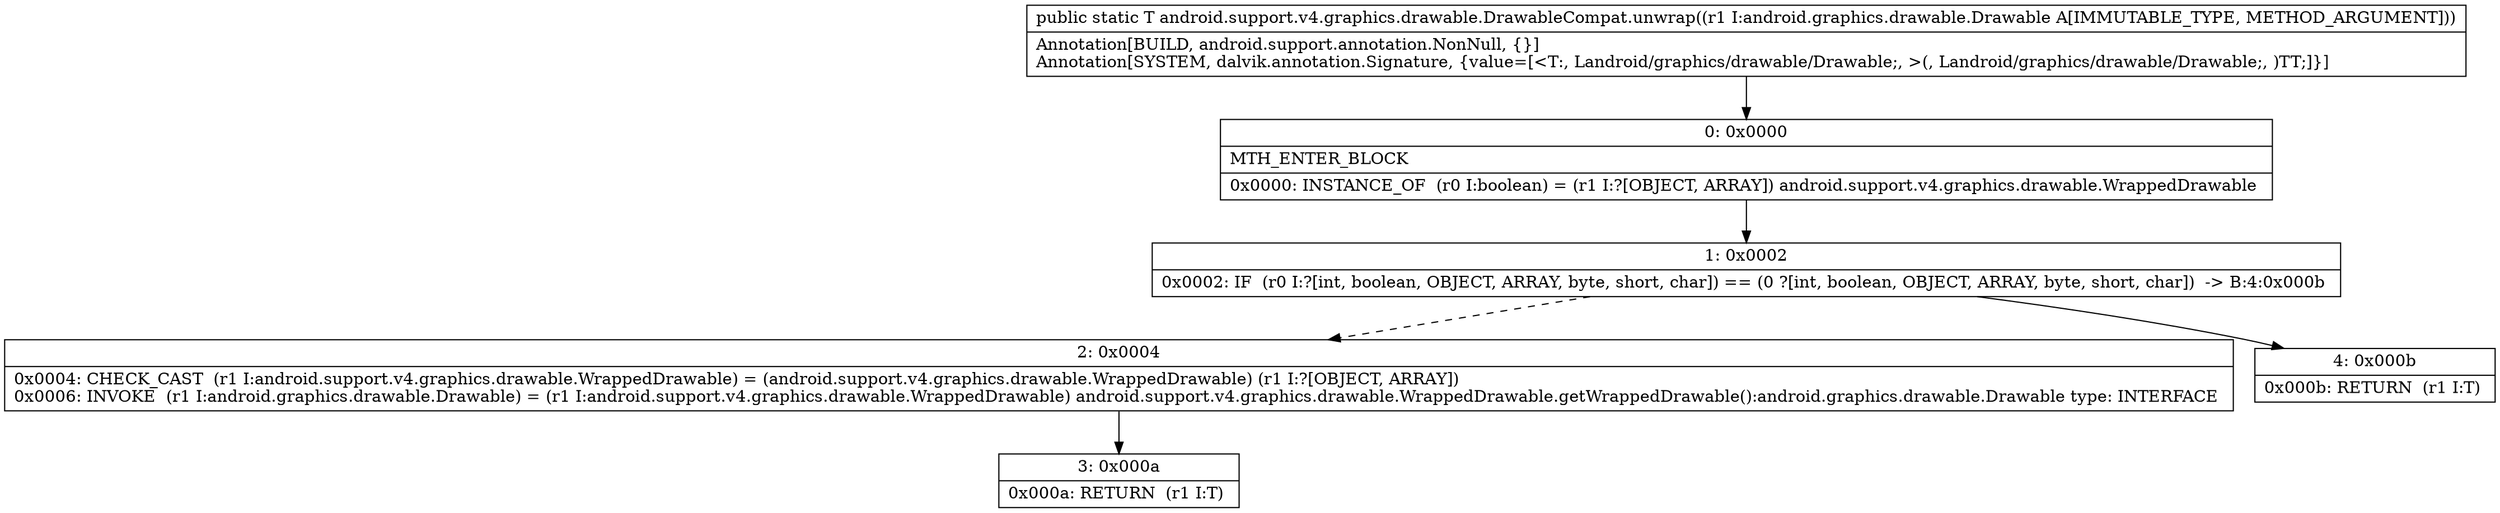 digraph "CFG forandroid.support.v4.graphics.drawable.DrawableCompat.unwrap(Landroid\/graphics\/drawable\/Drawable;)Landroid\/graphics\/drawable\/Drawable;" {
Node_0 [shape=record,label="{0\:\ 0x0000|MTH_ENTER_BLOCK\l|0x0000: INSTANCE_OF  (r0 I:boolean) = (r1 I:?[OBJECT, ARRAY]) android.support.v4.graphics.drawable.WrappedDrawable \l}"];
Node_1 [shape=record,label="{1\:\ 0x0002|0x0002: IF  (r0 I:?[int, boolean, OBJECT, ARRAY, byte, short, char]) == (0 ?[int, boolean, OBJECT, ARRAY, byte, short, char])  \-\> B:4:0x000b \l}"];
Node_2 [shape=record,label="{2\:\ 0x0004|0x0004: CHECK_CAST  (r1 I:android.support.v4.graphics.drawable.WrappedDrawable) = (android.support.v4.graphics.drawable.WrappedDrawable) (r1 I:?[OBJECT, ARRAY]) \l0x0006: INVOKE  (r1 I:android.graphics.drawable.Drawable) = (r1 I:android.support.v4.graphics.drawable.WrappedDrawable) android.support.v4.graphics.drawable.WrappedDrawable.getWrappedDrawable():android.graphics.drawable.Drawable type: INTERFACE \l}"];
Node_3 [shape=record,label="{3\:\ 0x000a|0x000a: RETURN  (r1 I:T) \l}"];
Node_4 [shape=record,label="{4\:\ 0x000b|0x000b: RETURN  (r1 I:T) \l}"];
MethodNode[shape=record,label="{public static T android.support.v4.graphics.drawable.DrawableCompat.unwrap((r1 I:android.graphics.drawable.Drawable A[IMMUTABLE_TYPE, METHOD_ARGUMENT]))  | Annotation[BUILD, android.support.annotation.NonNull, \{\}]\lAnnotation[SYSTEM, dalvik.annotation.Signature, \{value=[\<T:, Landroid\/graphics\/drawable\/Drawable;, \>(, Landroid\/graphics\/drawable\/Drawable;, )TT;]\}]\l}"];
MethodNode -> Node_0;
Node_0 -> Node_1;
Node_1 -> Node_2[style=dashed];
Node_1 -> Node_4;
Node_2 -> Node_3;
}

